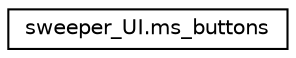 digraph "Graphical Class Hierarchy"
{
  edge [fontname="Helvetica",fontsize="10",labelfontname="Helvetica",labelfontsize="10"];
  node [fontname="Helvetica",fontsize="10",shape=record];
  rankdir="LR";
  Node0 [label="sweeper_UI.ms_buttons",height=0.2,width=0.4,color="black", fillcolor="white", style="filled",URL="$classsweeper___u_i_1_1ms__buttons.html"];
}

